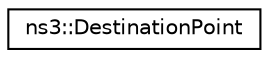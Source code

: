 digraph "Graphical Class Hierarchy"
{
 // LATEX_PDF_SIZE
  edge [fontname="Helvetica",fontsize="10",labelfontname="Helvetica",labelfontsize="10"];
  node [fontname="Helvetica",fontsize="10",shape=record];
  rankdir="LR";
  Node0 [label="ns3::DestinationPoint",height=0.2,width=0.4,color="black", fillcolor="white", style="filled",URL="$structns3_1_1_destination_point.html",tooltip="Keeps last movement schedule."];
}
